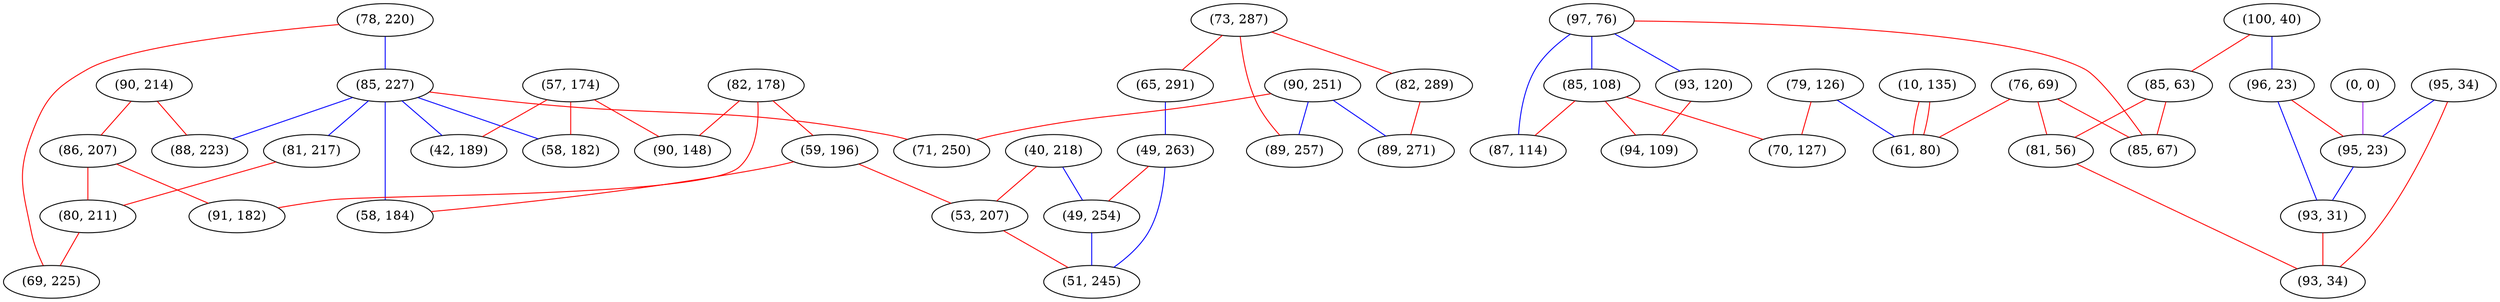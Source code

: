 graph "" {
"(90, 214)";
"(97, 76)";
"(100, 40)";
"(78, 220)";
"(73, 287)";
"(85, 227)";
"(76, 69)";
"(96, 23)";
"(85, 63)";
"(57, 174)";
"(81, 217)";
"(95, 34)";
"(82, 178)";
"(85, 108)";
"(88, 223)";
"(65, 291)";
"(49, 263)";
"(10, 135)";
"(58, 182)";
"(79, 126)";
"(59, 196)";
"(87, 114)";
"(0, 0)";
"(40, 218)";
"(61, 80)";
"(58, 184)";
"(53, 207)";
"(90, 251)";
"(71, 250)";
"(70, 127)";
"(86, 207)";
"(81, 56)";
"(89, 257)";
"(93, 120)";
"(80, 211)";
"(94, 109)";
"(95, 23)";
"(90, 148)";
"(93, 31)";
"(49, 254)";
"(85, 67)";
"(93, 34)";
"(82, 289)";
"(89, 271)";
"(69, 225)";
"(42, 189)";
"(91, 182)";
"(51, 245)";
"(90, 214)" -- "(86, 207)"  [color=red, key=0, weight=1];
"(90, 214)" -- "(88, 223)"  [color=red, key=0, weight=1];
"(97, 76)" -- "(85, 108)"  [color=blue, key=0, weight=3];
"(97, 76)" -- "(93, 120)"  [color=blue, key=0, weight=3];
"(97, 76)" -- "(87, 114)"  [color=blue, key=0, weight=3];
"(97, 76)" -- "(85, 67)"  [color=red, key=0, weight=1];
"(100, 40)" -- "(85, 63)"  [color=red, key=0, weight=1];
"(100, 40)" -- "(96, 23)"  [color=blue, key=0, weight=3];
"(78, 220)" -- "(69, 225)"  [color=red, key=0, weight=1];
"(78, 220)" -- "(85, 227)"  [color=blue, key=0, weight=3];
"(73, 287)" -- "(65, 291)"  [color=red, key=0, weight=1];
"(73, 287)" -- "(89, 257)"  [color=red, key=0, weight=1];
"(73, 287)" -- "(82, 289)"  [color=red, key=0, weight=1];
"(85, 227)" -- "(58, 184)"  [color=blue, key=0, weight=3];
"(85, 227)" -- "(71, 250)"  [color=red, key=0, weight=1];
"(85, 227)" -- "(58, 182)"  [color=blue, key=0, weight=3];
"(85, 227)" -- "(81, 217)"  [color=blue, key=0, weight=3];
"(85, 227)" -- "(42, 189)"  [color=blue, key=0, weight=3];
"(85, 227)" -- "(88, 223)"  [color=blue, key=0, weight=3];
"(76, 69)" -- "(81, 56)"  [color=red, key=0, weight=1];
"(76, 69)" -- "(61, 80)"  [color=red, key=0, weight=1];
"(76, 69)" -- "(85, 67)"  [color=red, key=0, weight=1];
"(96, 23)" -- "(93, 31)"  [color=blue, key=0, weight=3];
"(96, 23)" -- "(95, 23)"  [color=red, key=0, weight=1];
"(85, 63)" -- "(81, 56)"  [color=red, key=0, weight=1];
"(85, 63)" -- "(85, 67)"  [color=red, key=0, weight=1];
"(57, 174)" -- "(42, 189)"  [color=red, key=0, weight=1];
"(57, 174)" -- "(58, 182)"  [color=red, key=0, weight=1];
"(57, 174)" -- "(90, 148)"  [color=red, key=0, weight=1];
"(81, 217)" -- "(80, 211)"  [color=red, key=0, weight=1];
"(95, 34)" -- "(93, 34)"  [color=red, key=0, weight=1];
"(95, 34)" -- "(95, 23)"  [color=blue, key=0, weight=3];
"(82, 178)" -- "(59, 196)"  [color=red, key=0, weight=1];
"(82, 178)" -- "(90, 148)"  [color=red, key=0, weight=1];
"(82, 178)" -- "(91, 182)"  [color=red, key=0, weight=1];
"(85, 108)" -- "(70, 127)"  [color=red, key=0, weight=1];
"(85, 108)" -- "(94, 109)"  [color=red, key=0, weight=1];
"(85, 108)" -- "(87, 114)"  [color=red, key=0, weight=1];
"(65, 291)" -- "(49, 263)"  [color=blue, key=0, weight=3];
"(49, 263)" -- "(49, 254)"  [color=red, key=0, weight=1];
"(49, 263)" -- "(51, 245)"  [color=blue, key=0, weight=3];
"(10, 135)" -- "(61, 80)"  [color=red, key=0, weight=1];
"(10, 135)" -- "(61, 80)"  [color=red, key=1, weight=1];
"(79, 126)" -- "(70, 127)"  [color=red, key=0, weight=1];
"(79, 126)" -- "(61, 80)"  [color=blue, key=0, weight=3];
"(59, 196)" -- "(58, 184)"  [color=red, key=0, weight=1];
"(59, 196)" -- "(53, 207)"  [color=red, key=0, weight=1];
"(0, 0)" -- "(95, 23)"  [color=purple, key=0, weight=4];
"(40, 218)" -- "(53, 207)"  [color=red, key=0, weight=1];
"(40, 218)" -- "(49, 254)"  [color=blue, key=0, weight=3];
"(53, 207)" -- "(51, 245)"  [color=red, key=0, weight=1];
"(90, 251)" -- "(89, 257)"  [color=blue, key=0, weight=3];
"(90, 251)" -- "(71, 250)"  [color=red, key=0, weight=1];
"(90, 251)" -- "(89, 271)"  [color=blue, key=0, weight=3];
"(86, 207)" -- "(80, 211)"  [color=red, key=0, weight=1];
"(86, 207)" -- "(91, 182)"  [color=red, key=0, weight=1];
"(81, 56)" -- "(93, 34)"  [color=red, key=0, weight=1];
"(93, 120)" -- "(94, 109)"  [color=red, key=0, weight=1];
"(80, 211)" -- "(69, 225)"  [color=red, key=0, weight=1];
"(95, 23)" -- "(93, 31)"  [color=blue, key=0, weight=3];
"(93, 31)" -- "(93, 34)"  [color=red, key=0, weight=1];
"(49, 254)" -- "(51, 245)"  [color=blue, key=0, weight=3];
"(82, 289)" -- "(89, 271)"  [color=red, key=0, weight=1];
}
